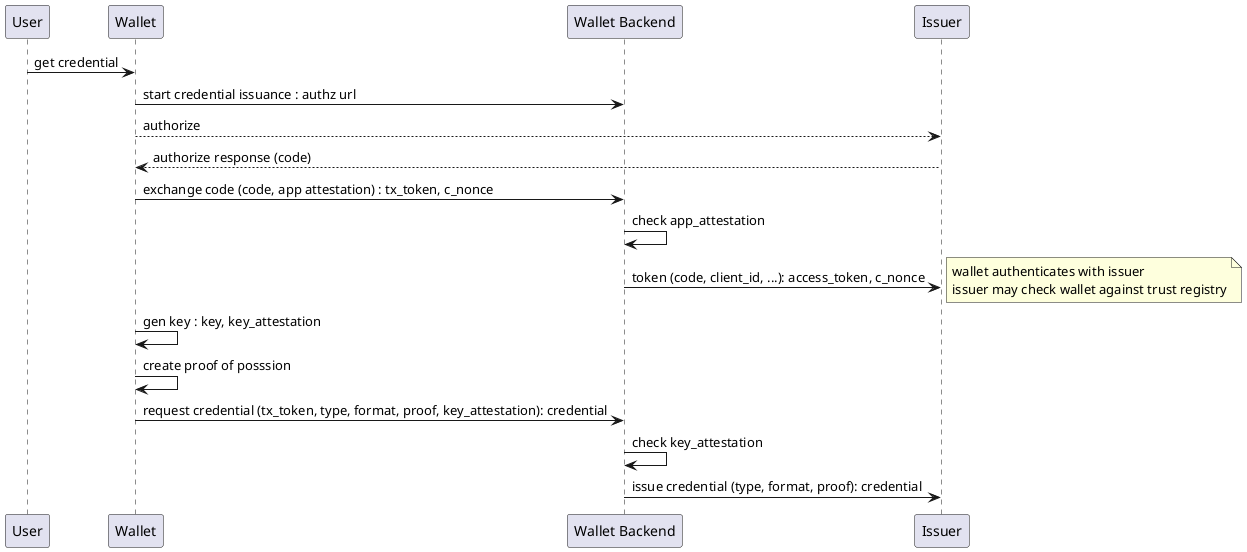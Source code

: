 @startuml
participant User as u
participant Wallet as w
participant "Wallet Backend" as b
participant Issuer as i

u -> w : get credential
w -> b : start credential issuance : authz url
w --> i : authorize
i --> w : authorize response (code)
w -> b : exchange code (code, app attestation) : tx_token, c_nonce
b -> b : check app_attestation
b -> i : token (code, client_id, ...): access_token, c_nonce
note right: wallet authenticates with issuer\nissuer may check wallet against trust registry
w -> w : gen key : key, key_attestation
w -> w : create proof of posssion
w -> b : request credential (tx_token, type, format, proof, key_attestation): credential
b -> b : check key_attestation
b -> i : issue credential (type, format, proof): credential
@enduml